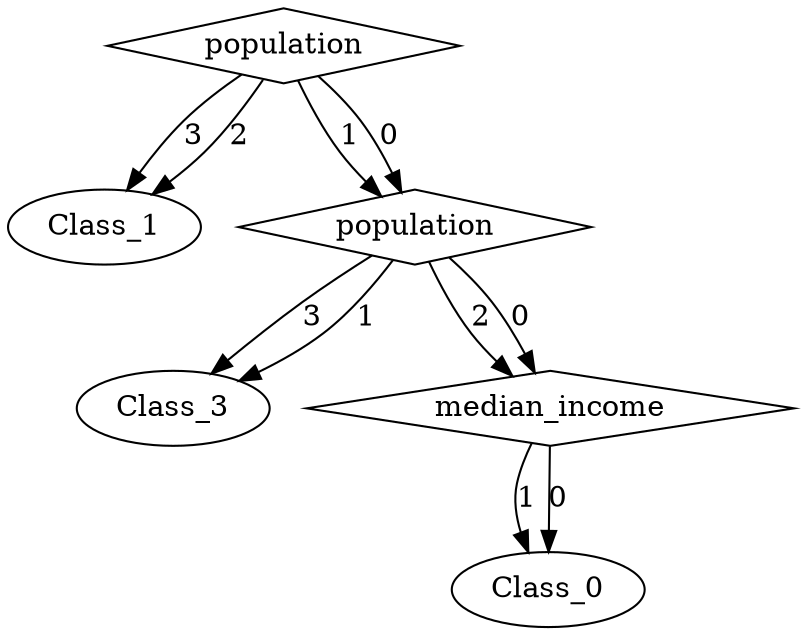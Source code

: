 digraph {
node [label=Class_0,style=""] Class_0
node [label=Class_0,style=""] Class_0
node [label=Class_3,style=""] Class_3
node [label=Class_3,style=""] Class_3
node [label=Class_1,style=""] Class_1
node [label=Class_1,style=""] Class_1
node [label=median_income,shape="diamond",style=""] 2
node [label=population,shape="diamond",style=""] 1
node [label=population,shape="diamond",style=""] 0

2 -> Class_0 [label="1"]
2 -> Class_0 [label="0"]
1 -> Class_3 [label="3"]
1 -> 2 [label="2"]
1 -> Class_3 [label="1"]
1 -> 2 [label="0"]
0 -> Class_1 [label="3"]
0 -> Class_1 [label="2"]
0 -> 1 [label="1"]
0 -> 1 [label="0"]
}